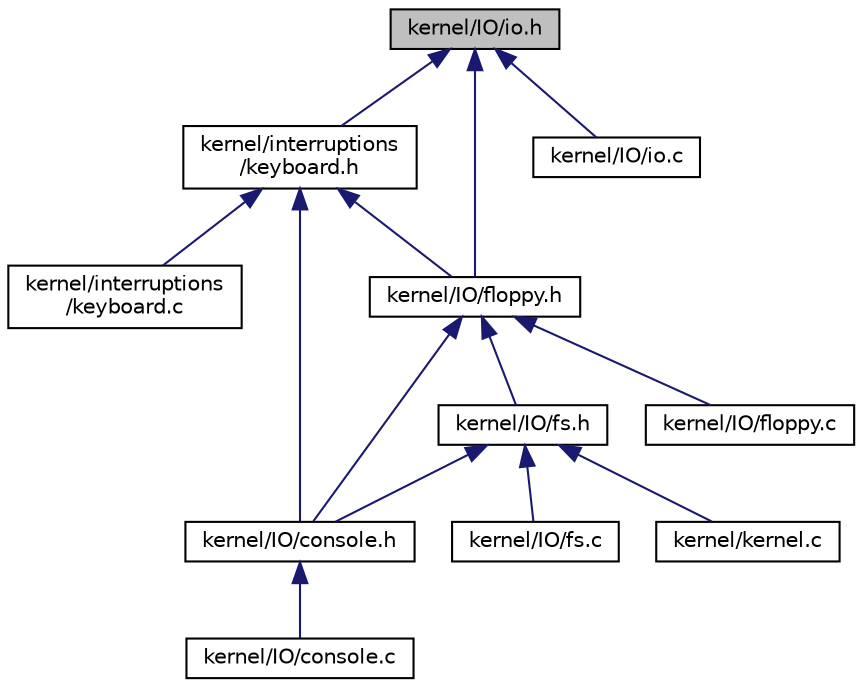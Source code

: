 digraph "kernel/IO/io.h"
{
  edge [fontname="Helvetica",fontsize="10",labelfontname="Helvetica",labelfontsize="10"];
  node [fontname="Helvetica",fontsize="10",shape=record];
  Node1 [label="kernel/IO/io.h",height=0.2,width=0.4,color="black", fillcolor="grey75", style="filled", fontcolor="black"];
  Node1 -> Node2 [dir="back",color="midnightblue",fontsize="10",style="solid",fontname="Helvetica"];
  Node2 [label="kernel/interruptions\l/keyboard.h",height=0.2,width=0.4,color="black", fillcolor="white", style="filled",URL="$keyboard_8h.html"];
  Node2 -> Node3 [dir="back",color="midnightblue",fontsize="10",style="solid",fontname="Helvetica"];
  Node3 [label="kernel/interruptions\l/keyboard.c",height=0.2,width=0.4,color="black", fillcolor="white", style="filled",URL="$keyboard_8c.html"];
  Node2 -> Node4 [dir="back",color="midnightblue",fontsize="10",style="solid",fontname="Helvetica"];
  Node4 [label="kernel/IO/console.h",height=0.2,width=0.4,color="black", fillcolor="white", style="filled",URL="$console_8h.html"];
  Node4 -> Node5 [dir="back",color="midnightblue",fontsize="10",style="solid",fontname="Helvetica"];
  Node5 [label="kernel/IO/console.c",height=0.2,width=0.4,color="black", fillcolor="white", style="filled",URL="$console_8c.html"];
  Node2 -> Node6 [dir="back",color="midnightblue",fontsize="10",style="solid",fontname="Helvetica"];
  Node6 [label="kernel/IO/floppy.h",height=0.2,width=0.4,color="black", fillcolor="white", style="filled",URL="$floppy_8h.html"];
  Node6 -> Node4 [dir="back",color="midnightblue",fontsize="10",style="solid",fontname="Helvetica"];
  Node6 -> Node7 [dir="back",color="midnightblue",fontsize="10",style="solid",fontname="Helvetica"];
  Node7 [label="kernel/IO/fs.h",height=0.2,width=0.4,color="black", fillcolor="white", style="filled",URL="$fs_8h.html",tooltip="Contains all functions for filesystem handling. "];
  Node7 -> Node4 [dir="back",color="midnightblue",fontsize="10",style="solid",fontname="Helvetica"];
  Node7 -> Node8 [dir="back",color="midnightblue",fontsize="10",style="solid",fontname="Helvetica"];
  Node8 [label="kernel/IO/fs.c",height=0.2,width=0.4,color="black", fillcolor="white", style="filled",URL="$fs_8c.html"];
  Node7 -> Node9 [dir="back",color="midnightblue",fontsize="10",style="solid",fontname="Helvetica"];
  Node9 [label="kernel/kernel.c",height=0.2,width=0.4,color="black", fillcolor="white", style="filled",URL="$kernel_8c.html",tooltip="This contains the kernel&#39;s entry point. "];
  Node6 -> Node10 [dir="back",color="midnightblue",fontsize="10",style="solid",fontname="Helvetica"];
  Node10 [label="kernel/IO/floppy.c",height=0.2,width=0.4,color="black", fillcolor="white", style="filled",URL="$floppy_8c.html"];
  Node1 -> Node6 [dir="back",color="midnightblue",fontsize="10",style="solid",fontname="Helvetica"];
  Node1 -> Node11 [dir="back",color="midnightblue",fontsize="10",style="solid",fontname="Helvetica"];
  Node11 [label="kernel/IO/io.c",height=0.2,width=0.4,color="black", fillcolor="white", style="filled",URL="$io_8c.html"];
}
